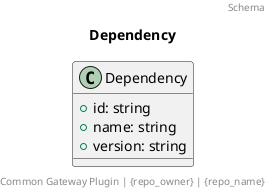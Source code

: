 @startuml
title: Dependency
footer: Common Gateway Plugin | {repo_owner} | {repo_name} 
header: Schema

class Dependency {
  + id: string
  + name: string
  + version: string
}
@enduml
